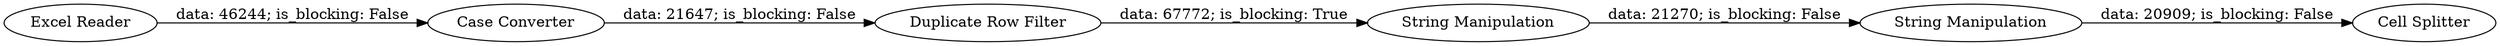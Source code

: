 digraph {
	"2170543459893722243_1" [label="Excel Reader"]
	"2170543459893722243_2" [label="Duplicate Row Filter"]
	"2170543459893722243_4" [label="Case Converter"]
	"2170543459893722243_5" [label="String Manipulation"]
	"2170543459893722243_6" [label="Cell Splitter"]
	"2170543459893722243_3" [label="String Manipulation"]
	"2170543459893722243_4" -> "2170543459893722243_2" [label="data: 21647; is_blocking: False"]
	"2170543459893722243_5" -> "2170543459893722243_6" [label="data: 20909; is_blocking: False"]
	"2170543459893722243_3" -> "2170543459893722243_5" [label="data: 21270; is_blocking: False"]
	"2170543459893722243_1" -> "2170543459893722243_4" [label="data: 46244; is_blocking: False"]
	"2170543459893722243_2" -> "2170543459893722243_3" [label="data: 67772; is_blocking: True"]
	rankdir=LR
}
